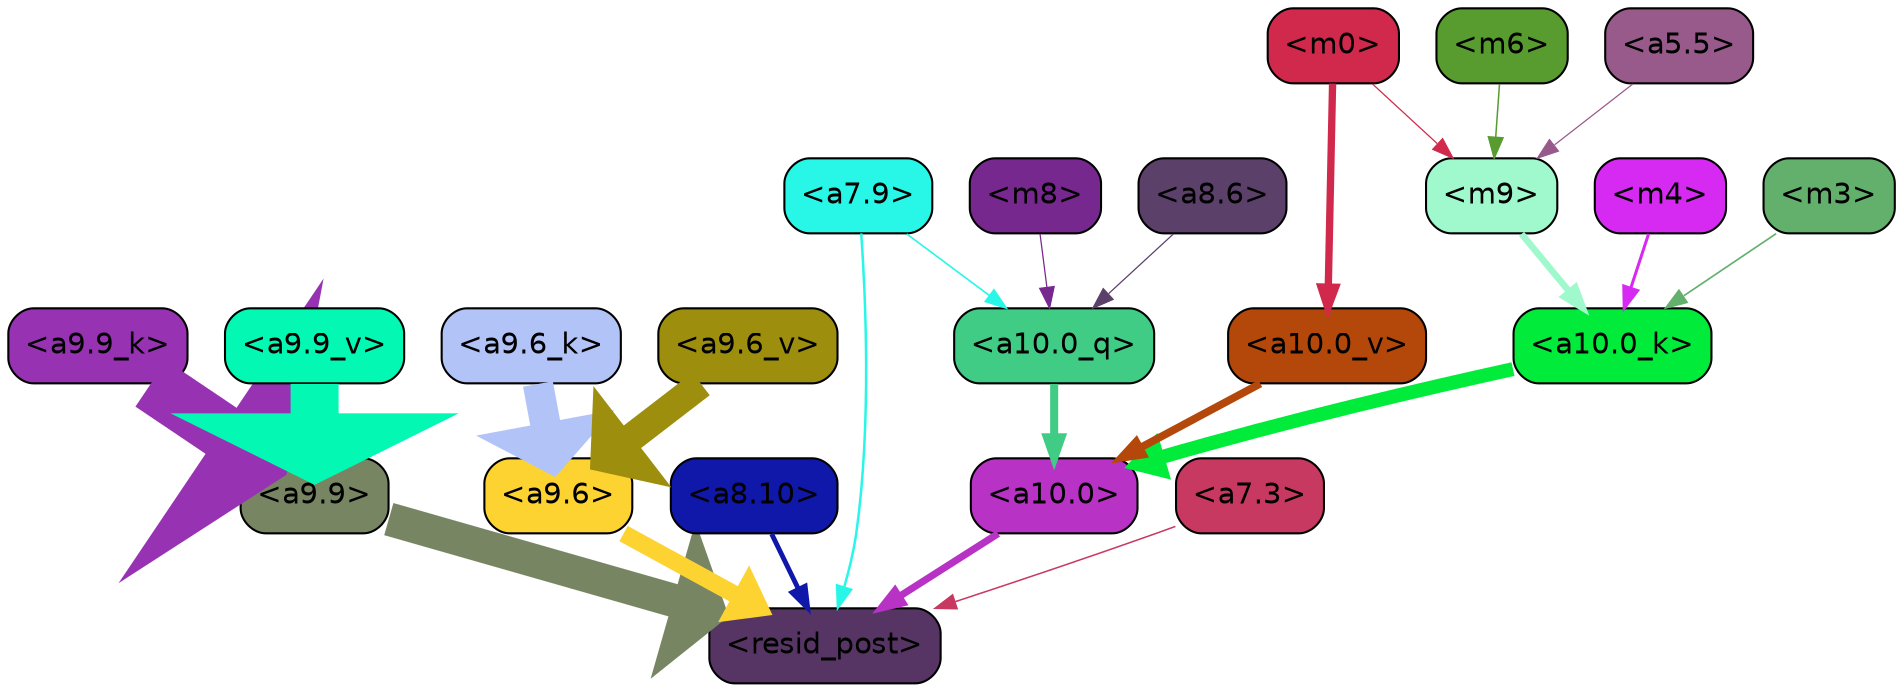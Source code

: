 strict digraph "" {
	graph [bgcolor=transparent,
		layout=dot,
		overlap=false,
		splines=true
	];
	"<a10.0>"	[color=black,
		fillcolor="#b833c5",
		fontname=Helvetica,
		shape=box,
		style="filled, rounded"];
	"<resid_post>"	[color=black,
		fillcolor="#563564",
		fontname=Helvetica,
		shape=box,
		style="filled, rounded"];
	"<a10.0>" -> "<resid_post>"	[color="#b833c5",
		penwidth=3.4253244400024414];
	"<a9.9>"	[color=black,
		fillcolor="#778563",
		fontname=Helvetica,
		shape=box,
		style="filled, rounded"];
	"<a9.9>" -> "<resid_post>"	[color="#778563",
		penwidth=16.05378818511963];
	"<a9.6>"	[color=black,
		fillcolor="#fdd332",
		fontname=Helvetica,
		shape=box,
		style="filled, rounded"];
	"<a9.6>" -> "<resid_post>"	[color="#fdd332",
		penwidth=8.33797836303711];
	"<a8.10>"	[color=black,
		fillcolor="#1018aa",
		fontname=Helvetica,
		shape=box,
		style="filled, rounded"];
	"<a8.10>" -> "<resid_post>"	[color="#1018aa",
		penwidth=2.3390636444091797];
	"<a7.9>"	[color=black,
		fillcolor="#28f7e7",
		fontname=Helvetica,
		shape=box,
		style="filled, rounded"];
	"<a7.9>" -> "<resid_post>"	[color="#28f7e7",
		penwidth=1.1926651000976562];
	"<a10.0_q>"	[color=black,
		fillcolor="#41cc86",
		fontname=Helvetica,
		shape=box,
		style="filled, rounded"];
	"<a7.9>" -> "<a10.0_q>"	[color="#28f7e7",
		penwidth=0.7811813354492188];
	"<a7.3>"	[color=black,
		fillcolor="#c83961",
		fontname=Helvetica,
		shape=box,
		style="filled, rounded"];
	"<a7.3>" -> "<resid_post>"	[color="#c83961",
		penwidth=0.7339706420898438];
	"<a10.0_q>" -> "<a10.0>"	[color="#41cc86",
		penwidth=3.861766815185547];
	"<a10.0_k>"	[color=black,
		fillcolor="#01eb3b",
		fontname=Helvetica,
		shape=box,
		style="filled, rounded"];
	"<a10.0_k>" -> "<a10.0>"	[color="#01eb3b",
		penwidth=6.691814422607422];
	"<a10.0_v>"	[color=black,
		fillcolor="#b4480a",
		fontname=Helvetica,
		shape=box,
		style="filled, rounded"];
	"<a10.0_v>" -> "<a10.0>"	[color="#b4480a",
		penwidth=3.703948974609375];
	"<m8>"	[color=black,
		fillcolor="#77288e",
		fontname=Helvetica,
		shape=box,
		style="filled, rounded"];
	"<m8>" -> "<a10.0_q>"	[color="#77288e",
		penwidth=0.6];
	"<a8.6>"	[color=black,
		fillcolor="#5b406a",
		fontname=Helvetica,
		shape=box,
		style="filled, rounded"];
	"<a8.6>" -> "<a10.0_q>"	[color="#5b406a",
		penwidth=0.6];
	"<m9>"	[color=black,
		fillcolor="#a0f9cd",
		fontname=Helvetica,
		shape=box,
		style="filled, rounded"];
	"<m9>" -> "<a10.0_k>"	[color="#a0f9cd",
		penwidth=3.1536026000976562];
	"<m4>"	[color=black,
		fillcolor="#d62af3",
		fontname=Helvetica,
		shape=box,
		style="filled, rounded"];
	"<m4>" -> "<a10.0_k>"	[color="#d62af3",
		penwidth=1.4532089233398438];
	"<m3>"	[color=black,
		fillcolor="#62b06c",
		fontname=Helvetica,
		shape=box,
		style="filled, rounded"];
	"<m3>" -> "<a10.0_k>"	[color="#62b06c",
		penwidth=0.8012542724609375];
	"<m0>"	[color=black,
		fillcolor="#d1294c",
		fontname=Helvetica,
		shape=box,
		style="filled, rounded"];
	"<m0>" -> "<a10.0_v>"	[color="#d1294c",
		penwidth=3.520832061767578];
	"<m0>" -> "<m9>"	[color="#d1294c",
		penwidth=0.6];
	"<m6>"	[color=black,
		fillcolor="#589c30",
		fontname=Helvetica,
		shape=box,
		style="filled, rounded"];
	"<m6>" -> "<m9>"	[color="#589c30",
		penwidth=0.7276992797851562];
	"<a5.5>"	[color=black,
		fillcolor="#985a8b",
		fontname=Helvetica,
		shape=box,
		style="filled, rounded"];
	"<a5.5>" -> "<m9>"	[color="#985a8b",
		penwidth=0.6];
	"<a9.9_k>"	[color=black,
		fillcolor="#9733b3",
		fontname=Helvetica,
		shape=box,
		style="filled, rounded"];
	"<a9.9_k>" -> "<a9.9>"	[color="#9733b3",
		penwidth=26.641464233398438];
	"<a9.6_k>"	[color=black,
		fillcolor="#b2c3f8",
		fontname=Helvetica,
		shape=box,
		style="filled, rounded"];
	"<a9.6_k>" -> "<a9.6>"	[color="#b2c3f8",
		penwidth=14.532459259033203];
	"<a9.9_v>"	[color=black,
		fillcolor="#02f8b3",
		fontname=Helvetica,
		shape=box,
		style="filled, rounded"];
	"<a9.9_v>" -> "<a9.9>"	[color="#02f8b3",
		penwidth=23.02225112915039];
	"<a9.6_v>"	[color=black,
		fillcolor="#9d8e0d",
		fontname=Helvetica,
		shape=box,
		style="filled, rounded"];
	"<a9.6_v>" -> "<a9.6>"	[color="#9d8e0d",
		penwidth=13.634431838989258];
}
